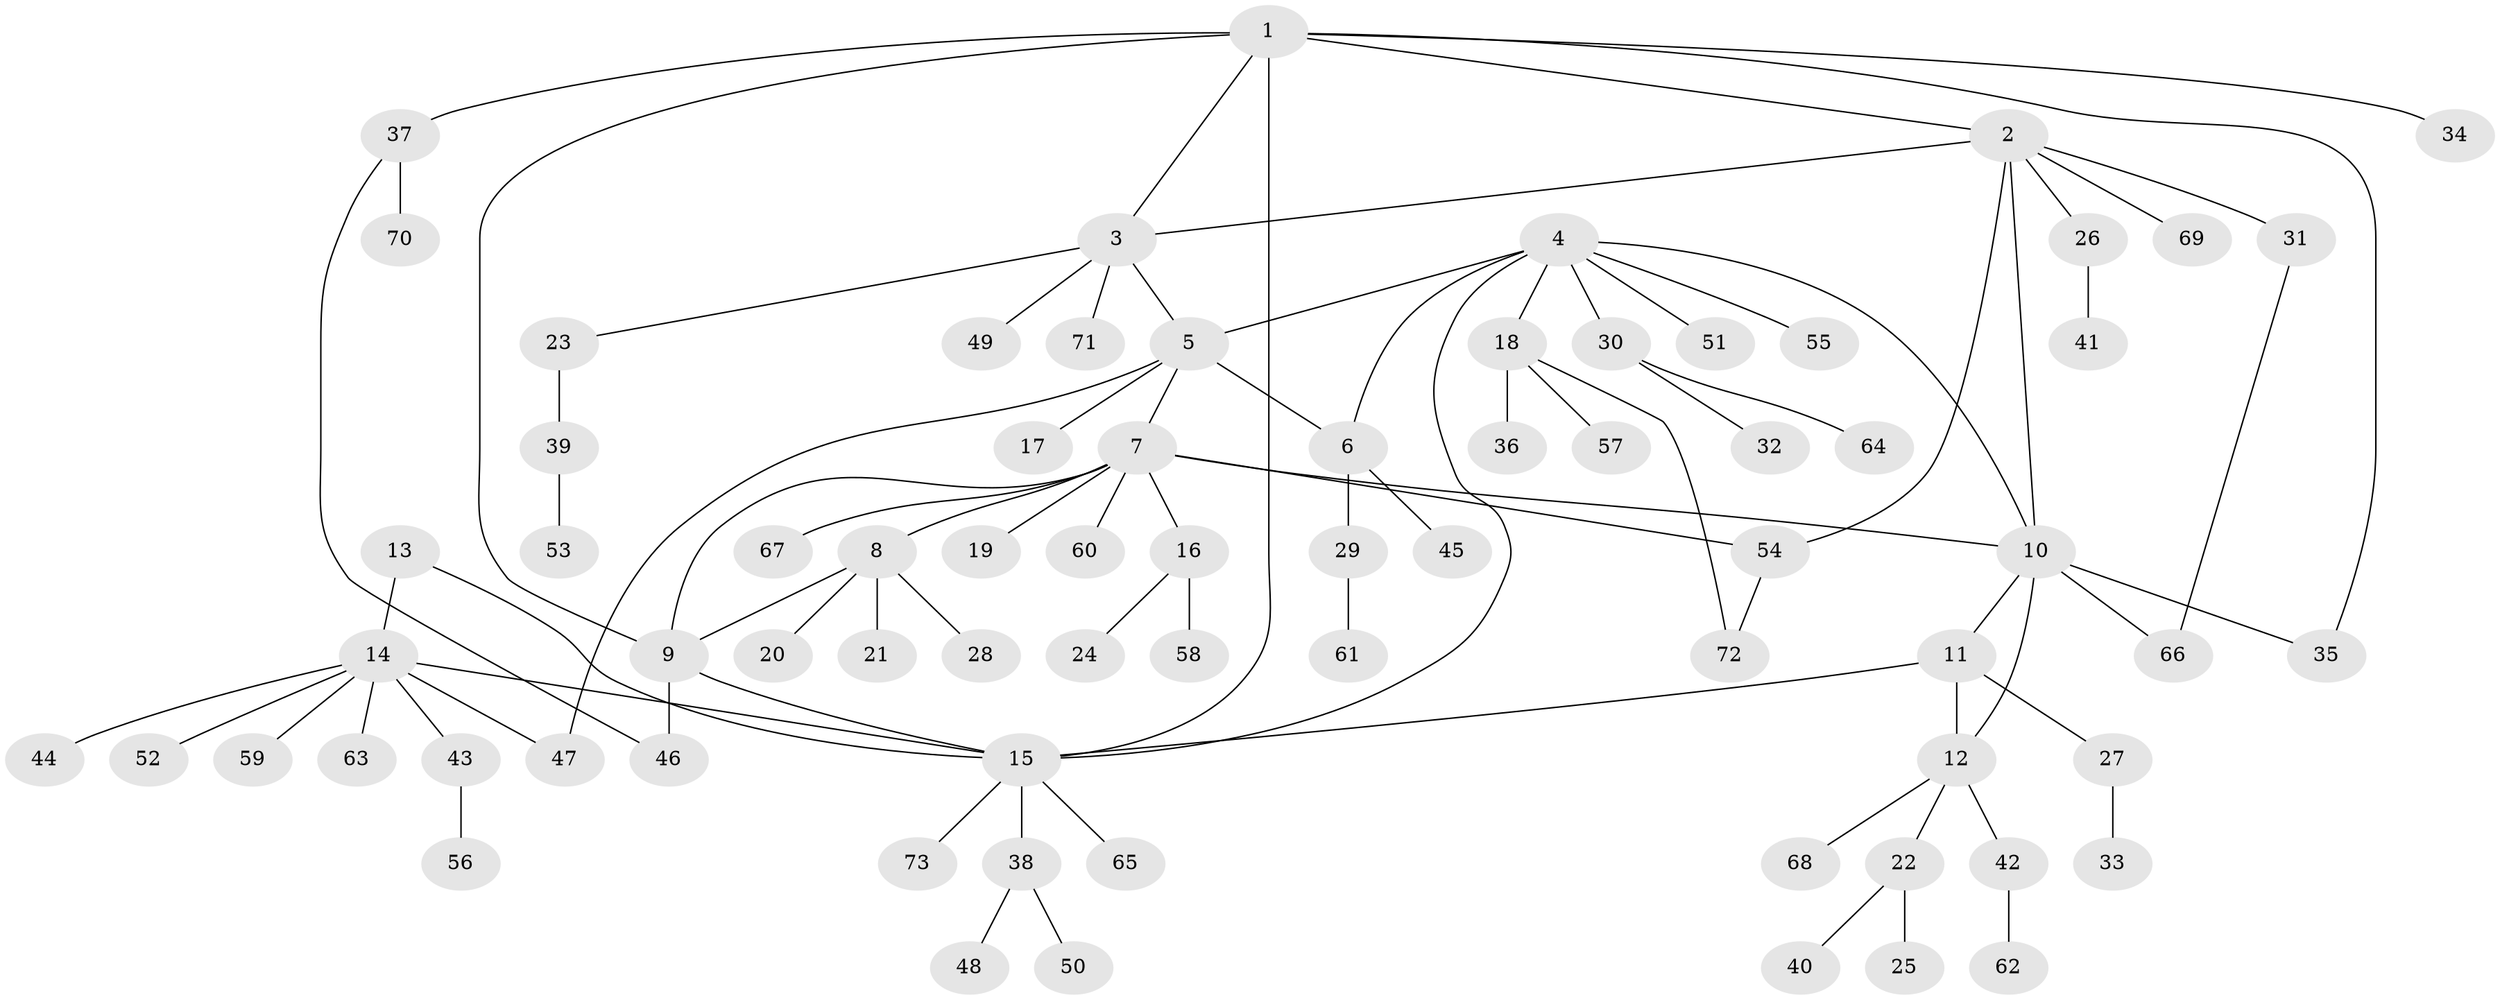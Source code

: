 // coarse degree distribution, {5: 0.0392156862745098, 10: 0.0196078431372549, 9: 0.0196078431372549, 3: 0.058823529411764705, 7: 0.058823529411764705, 4: 0.0392156862745098, 2: 0.19607843137254902, 8: 0.0392156862745098, 1: 0.5294117647058824}
// Generated by graph-tools (version 1.1) at 2025/52/02/27/25 19:52:19]
// undirected, 73 vertices, 89 edges
graph export_dot {
graph [start="1"]
  node [color=gray90,style=filled];
  1;
  2;
  3;
  4;
  5;
  6;
  7;
  8;
  9;
  10;
  11;
  12;
  13;
  14;
  15;
  16;
  17;
  18;
  19;
  20;
  21;
  22;
  23;
  24;
  25;
  26;
  27;
  28;
  29;
  30;
  31;
  32;
  33;
  34;
  35;
  36;
  37;
  38;
  39;
  40;
  41;
  42;
  43;
  44;
  45;
  46;
  47;
  48;
  49;
  50;
  51;
  52;
  53;
  54;
  55;
  56;
  57;
  58;
  59;
  60;
  61;
  62;
  63;
  64;
  65;
  66;
  67;
  68;
  69;
  70;
  71;
  72;
  73;
  1 -- 2;
  1 -- 3;
  1 -- 9;
  1 -- 15;
  1 -- 34;
  1 -- 35;
  1 -- 37;
  2 -- 3;
  2 -- 10;
  2 -- 26;
  2 -- 31;
  2 -- 54;
  2 -- 69;
  3 -- 5;
  3 -- 23;
  3 -- 49;
  3 -- 71;
  4 -- 5;
  4 -- 6;
  4 -- 10;
  4 -- 15;
  4 -- 18;
  4 -- 30;
  4 -- 51;
  4 -- 55;
  5 -- 6;
  5 -- 7;
  5 -- 17;
  5 -- 47;
  6 -- 29;
  6 -- 45;
  7 -- 8;
  7 -- 9;
  7 -- 10;
  7 -- 16;
  7 -- 19;
  7 -- 54;
  7 -- 60;
  7 -- 67;
  8 -- 9;
  8 -- 20;
  8 -- 21;
  8 -- 28;
  9 -- 15;
  9 -- 46;
  10 -- 11;
  10 -- 12;
  10 -- 35;
  10 -- 66;
  11 -- 12;
  11 -- 15;
  11 -- 27;
  12 -- 22;
  12 -- 42;
  12 -- 68;
  13 -- 14;
  13 -- 15;
  14 -- 15;
  14 -- 43;
  14 -- 44;
  14 -- 47;
  14 -- 52;
  14 -- 59;
  14 -- 63;
  15 -- 38;
  15 -- 65;
  15 -- 73;
  16 -- 24;
  16 -- 58;
  18 -- 36;
  18 -- 57;
  18 -- 72;
  22 -- 25;
  22 -- 40;
  23 -- 39;
  26 -- 41;
  27 -- 33;
  29 -- 61;
  30 -- 32;
  30 -- 64;
  31 -- 66;
  37 -- 46;
  37 -- 70;
  38 -- 48;
  38 -- 50;
  39 -- 53;
  42 -- 62;
  43 -- 56;
  54 -- 72;
}
